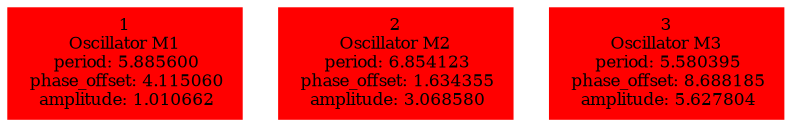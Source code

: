  digraph g{ forcelabels=true;
1 [label=<1<BR />Oscillator M1<BR /> period: 5.885600<BR /> phase_offset: 4.115060<BR /> amplitude: 1.010662>, shape=box,color=red,style=filled,fontsize=8];2 [label=<2<BR />Oscillator M2<BR /> period: 6.854123<BR /> phase_offset: 1.634355<BR /> amplitude: 3.068580>, shape=box,color=red,style=filled,fontsize=8];3 [label=<3<BR />Oscillator M3<BR /> period: 5.580395<BR /> phase_offset: 8.688185<BR /> amplitude: 5.627804>, shape=box,color=red,style=filled,fontsize=8]; }
